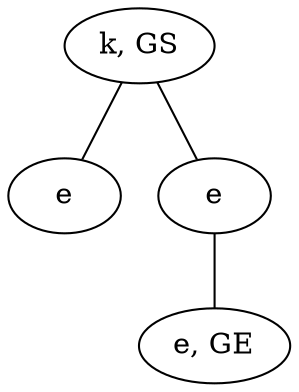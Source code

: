 graph {
SxDP [label="k, GS"]
kaVx [label="e, GE"]
Tles [label="e"]
NWPv [label="e"]
SxDP -- Tles
SxDP -- NWPv
NWPv -- kaVx
}